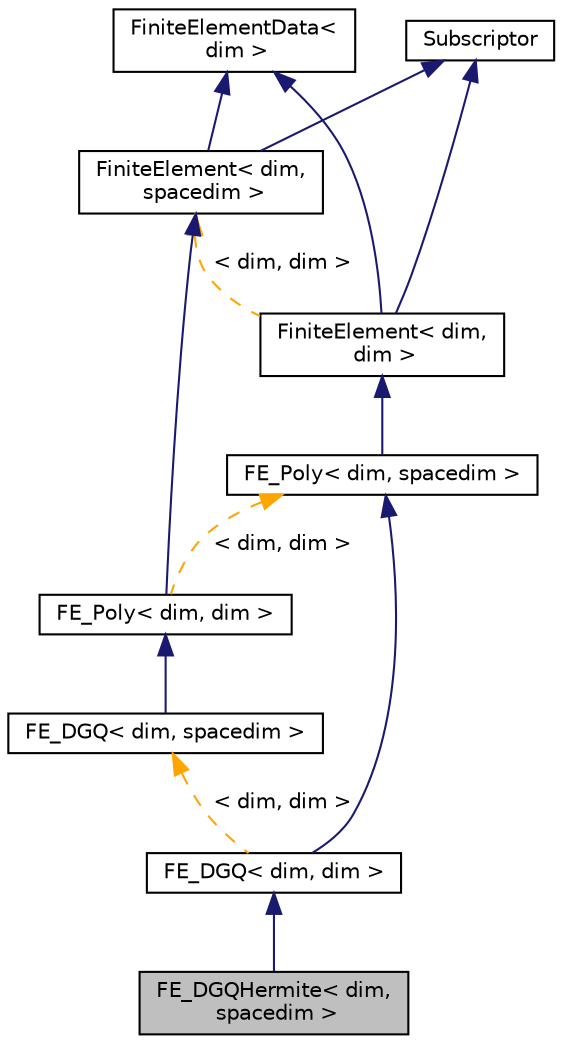 digraph "FE_DGQHermite&lt; dim, spacedim &gt;"
{
 // LATEX_PDF_SIZE
  edge [fontname="Helvetica",fontsize="10",labelfontname="Helvetica",labelfontsize="10"];
  node [fontname="Helvetica",fontsize="10",shape=record];
  Node1 [label="FE_DGQHermite\< dim,\l spacedim \>",height=0.2,width=0.4,color="black", fillcolor="grey75", style="filled", fontcolor="black",tooltip=" "];
  Node2 -> Node1 [dir="back",color="midnightblue",fontsize="10",style="solid",fontname="Helvetica"];
  Node2 [label="FE_DGQ\< dim, dim \>",height=0.2,width=0.4,color="black", fillcolor="white", style="filled",URL="$classFE__DGQ.html",tooltip=" "];
  Node3 -> Node2 [dir="back",color="midnightblue",fontsize="10",style="solid",fontname="Helvetica"];
  Node3 [label="FE_Poly\< dim, spacedim \>",height=0.2,width=0.4,color="black", fillcolor="white", style="filled",URL="$classFE__Poly.html",tooltip=" "];
  Node4 -> Node3 [dir="back",color="midnightblue",fontsize="10",style="solid",fontname="Helvetica"];
  Node4 [label="FiniteElement\< dim,\l dim \>",height=0.2,width=0.4,color="black", fillcolor="white", style="filled",URL="$classFiniteElement.html",tooltip=" "];
  Node5 -> Node4 [dir="back",color="midnightblue",fontsize="10",style="solid",fontname="Helvetica"];
  Node5 [label="Subscriptor",height=0.2,width=0.4,color="black", fillcolor="white", style="filled",URL="$classSubscriptor.html",tooltip=" "];
  Node6 -> Node4 [dir="back",color="midnightblue",fontsize="10",style="solid",fontname="Helvetica"];
  Node6 [label="FiniteElementData\<\l dim \>",height=0.2,width=0.4,color="black", fillcolor="white", style="filled",URL="$classFiniteElementData.html",tooltip=" "];
  Node7 -> Node4 [dir="back",color="orange",fontsize="10",style="dashed",label=" \< dim, dim \>" ,fontname="Helvetica"];
  Node7 [label="FiniteElement\< dim,\l spacedim \>",height=0.2,width=0.4,color="black", fillcolor="white", style="filled",URL="$classFiniteElement.html",tooltip=" "];
  Node5 -> Node7 [dir="back",color="midnightblue",fontsize="10",style="solid",fontname="Helvetica"];
  Node6 -> Node7 [dir="back",color="midnightblue",fontsize="10",style="solid",fontname="Helvetica"];
  Node8 -> Node2 [dir="back",color="orange",fontsize="10",style="dashed",label=" \< dim, dim \>" ,fontname="Helvetica"];
  Node8 [label="FE_DGQ\< dim, spacedim \>",height=0.2,width=0.4,color="black", fillcolor="white", style="filled",URL="$classFE__DGQ.html",tooltip=" "];
  Node9 -> Node8 [dir="back",color="midnightblue",fontsize="10",style="solid",fontname="Helvetica"];
  Node9 [label="FE_Poly\< dim, dim \>",height=0.2,width=0.4,color="black", fillcolor="white", style="filled",URL="$classFE__Poly.html",tooltip=" "];
  Node7 -> Node9 [dir="back",color="midnightblue",fontsize="10",style="solid",fontname="Helvetica"];
  Node3 -> Node9 [dir="back",color="orange",fontsize="10",style="dashed",label=" \< dim, dim \>" ,fontname="Helvetica"];
}
